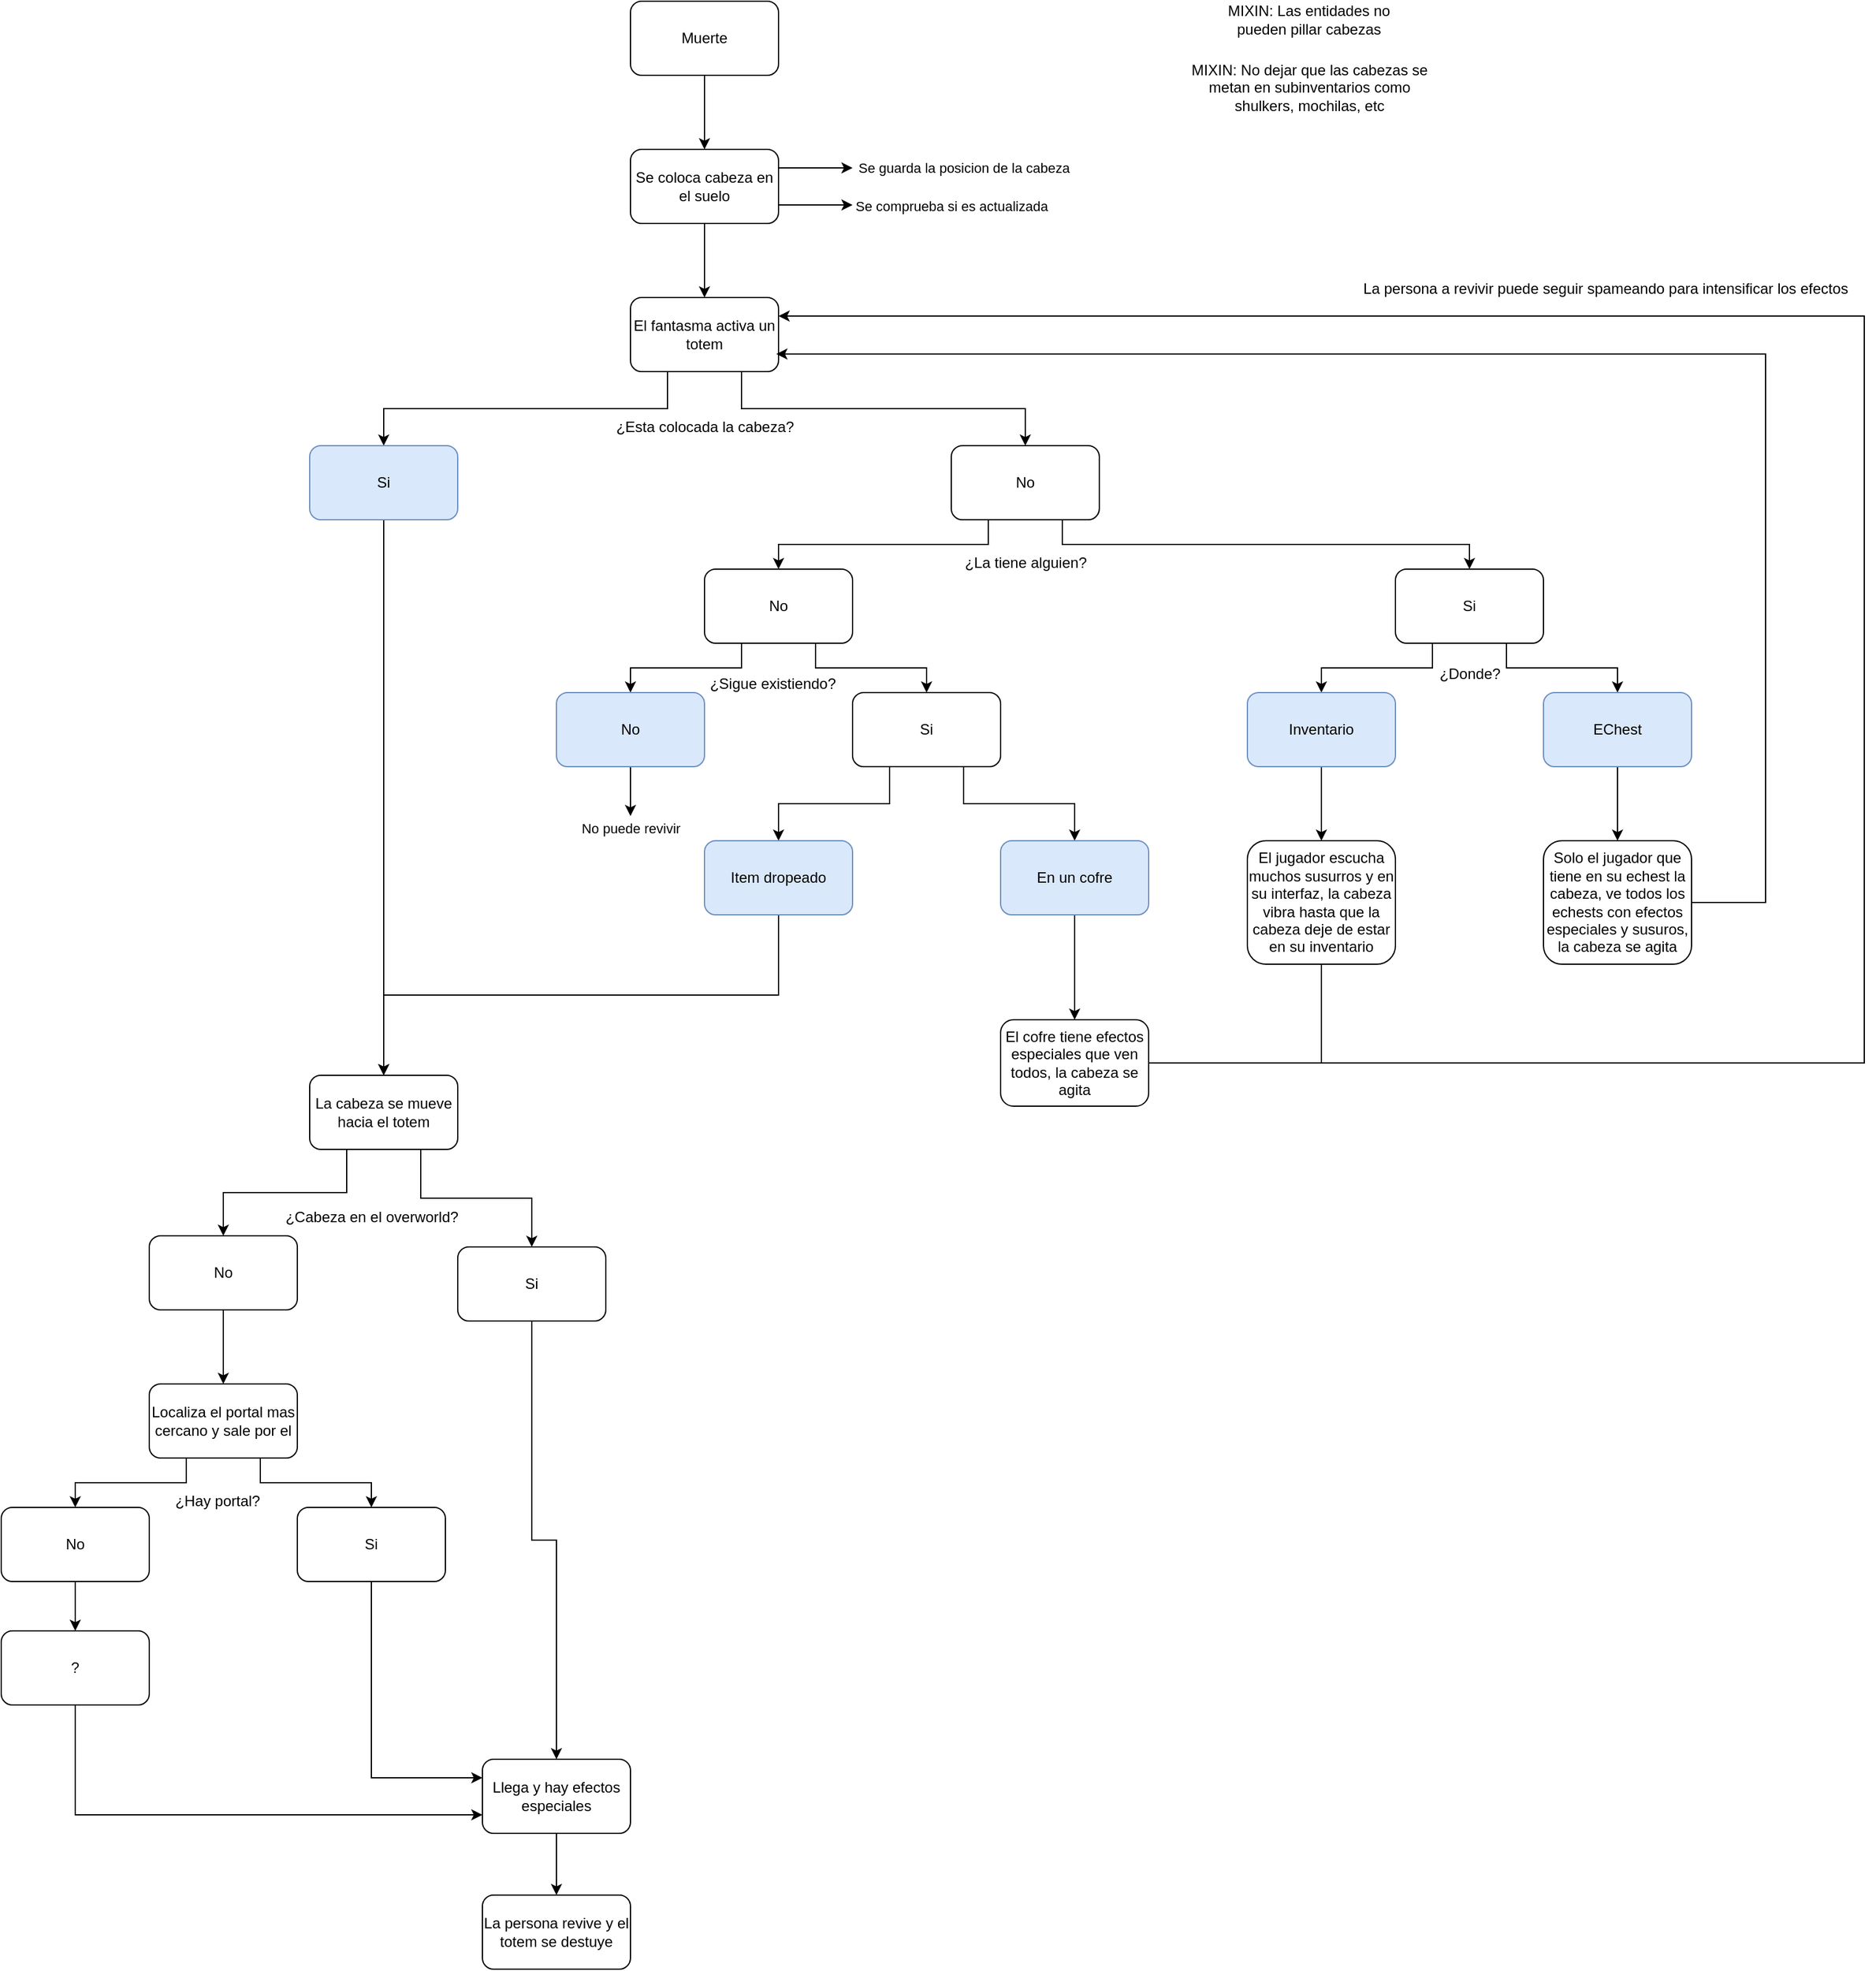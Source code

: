 <mxfile version="24.7.17">
  <diagram name="Página-1" id="j5AMA3MKKG-HFkNEsVsC">
    <mxGraphModel dx="1592" dy="497" grid="1" gridSize="10" guides="1" tooltips="1" connect="1" arrows="1" fold="1" page="1" pageScale="1" pageWidth="827" pageHeight="1169" background="#ffffff" math="0" shadow="0">
      <root>
        <mxCell id="0" />
        <mxCell id="1" parent="0" />
        <mxCell id="EYEAUQKpjQsUeQY74ElF-3" style="edgeStyle=orthogonalEdgeStyle;rounded=0;orthogonalLoop=1;jettySize=auto;html=1;exitX=0.5;exitY=1;exitDx=0;exitDy=0;entryX=0.5;entryY=0;entryDx=0;entryDy=0;" edge="1" parent="1" source="EYEAUQKpjQsUeQY74ElF-1" target="EYEAUQKpjQsUeQY74ElF-2">
          <mxGeometry relative="1" as="geometry" />
        </mxCell>
        <mxCell id="EYEAUQKpjQsUeQY74ElF-1" value="Muerte" style="rounded=1;whiteSpace=wrap;html=1;" vertex="1" parent="1">
          <mxGeometry x="280" y="160" width="120" height="60" as="geometry" />
        </mxCell>
        <mxCell id="EYEAUQKpjQsUeQY74ElF-5" style="edgeStyle=orthogonalEdgeStyle;rounded=0;orthogonalLoop=1;jettySize=auto;html=1;exitX=0.5;exitY=1;exitDx=0;exitDy=0;" edge="1" parent="1" source="EYEAUQKpjQsUeQY74ElF-2" target="EYEAUQKpjQsUeQY74ElF-4">
          <mxGeometry relative="1" as="geometry" />
        </mxCell>
        <mxCell id="EYEAUQKpjQsUeQY74ElF-13" style="edgeStyle=orthogonalEdgeStyle;rounded=0;orthogonalLoop=1;jettySize=auto;html=1;exitX=1;exitY=0.25;exitDx=0;exitDy=0;" edge="1" parent="1" source="EYEAUQKpjQsUeQY74ElF-2">
          <mxGeometry relative="1" as="geometry">
            <mxPoint x="460" y="295" as="targetPoint" />
            <mxPoint x="450" y="270" as="sourcePoint" />
          </mxGeometry>
        </mxCell>
        <mxCell id="EYEAUQKpjQsUeQY74ElF-14" value="Se guarda la posicion de la cabeza" style="edgeLabel;html=1;align=center;verticalAlign=middle;resizable=0;points=[];" vertex="1" connectable="0" parent="EYEAUQKpjQsUeQY74ElF-13">
          <mxGeometry x="0.868" relative="1" as="geometry">
            <mxPoint x="94" as="offset" />
          </mxGeometry>
        </mxCell>
        <mxCell id="EYEAUQKpjQsUeQY74ElF-15" style="edgeStyle=orthogonalEdgeStyle;rounded=0;orthogonalLoop=1;jettySize=auto;html=1;exitX=1;exitY=0.75;exitDx=0;exitDy=0;" edge="1" parent="1" source="EYEAUQKpjQsUeQY74ElF-2">
          <mxGeometry relative="1" as="geometry">
            <mxPoint x="460" y="325" as="targetPoint" />
          </mxGeometry>
        </mxCell>
        <mxCell id="EYEAUQKpjQsUeQY74ElF-16" value="Se comprueba si es actualizada" style="edgeLabel;html=1;align=center;verticalAlign=middle;resizable=0;points=[];" vertex="1" connectable="0" parent="EYEAUQKpjQsUeQY74ElF-15">
          <mxGeometry x="0.9" y="-1" relative="1" as="geometry">
            <mxPoint x="83" as="offset" />
          </mxGeometry>
        </mxCell>
        <mxCell id="EYEAUQKpjQsUeQY74ElF-2" value="Se coloca cabeza en el suelo" style="rounded=1;whiteSpace=wrap;html=1;" vertex="1" parent="1">
          <mxGeometry x="280" y="280" width="120" height="60" as="geometry" />
        </mxCell>
        <mxCell id="EYEAUQKpjQsUeQY74ElF-8" style="edgeStyle=orthogonalEdgeStyle;rounded=0;orthogonalLoop=1;jettySize=auto;html=1;exitX=0.25;exitY=1;exitDx=0;exitDy=0;entryX=0.5;entryY=0;entryDx=0;entryDy=0;" edge="1" parent="1" source="EYEAUQKpjQsUeQY74ElF-4" target="EYEAUQKpjQsUeQY74ElF-6">
          <mxGeometry relative="1" as="geometry" />
        </mxCell>
        <mxCell id="EYEAUQKpjQsUeQY74ElF-9" style="edgeStyle=orthogonalEdgeStyle;rounded=0;orthogonalLoop=1;jettySize=auto;html=1;exitX=0.75;exitY=1;exitDx=0;exitDy=0;entryX=0.5;entryY=0;entryDx=0;entryDy=0;" edge="1" parent="1" source="EYEAUQKpjQsUeQY74ElF-4" target="EYEAUQKpjQsUeQY74ElF-7">
          <mxGeometry relative="1" as="geometry" />
        </mxCell>
        <mxCell id="EYEAUQKpjQsUeQY74ElF-4" value="El fantasma activa un totem" style="rounded=1;whiteSpace=wrap;html=1;" vertex="1" parent="1">
          <mxGeometry x="280" y="400" width="120" height="60" as="geometry" />
        </mxCell>
        <mxCell id="EYEAUQKpjQsUeQY74ElF-58" style="edgeStyle=orthogonalEdgeStyle;rounded=0;orthogonalLoop=1;jettySize=auto;html=1;exitX=0.5;exitY=1;exitDx=0;exitDy=0;" edge="1" parent="1" source="EYEAUQKpjQsUeQY74ElF-6" target="EYEAUQKpjQsUeQY74ElF-27">
          <mxGeometry relative="1" as="geometry" />
        </mxCell>
        <mxCell id="EYEAUQKpjQsUeQY74ElF-6" value="Si" style="rounded=1;whiteSpace=wrap;html=1;fillColor=#dae8fc;strokeColor=#6c8ebf;" vertex="1" parent="1">
          <mxGeometry x="20" y="520" width="120" height="60" as="geometry" />
        </mxCell>
        <mxCell id="EYEAUQKpjQsUeQY74ElF-32" style="edgeStyle=orthogonalEdgeStyle;rounded=0;orthogonalLoop=1;jettySize=auto;html=1;exitX=0.25;exitY=1;exitDx=0;exitDy=0;" edge="1" parent="1" source="EYEAUQKpjQsUeQY74ElF-7" target="EYEAUQKpjQsUeQY74ElF-31">
          <mxGeometry relative="1" as="geometry" />
        </mxCell>
        <mxCell id="EYEAUQKpjQsUeQY74ElF-33" style="edgeStyle=orthogonalEdgeStyle;rounded=0;orthogonalLoop=1;jettySize=auto;html=1;exitX=0.75;exitY=1;exitDx=0;exitDy=0;" edge="1" parent="1" source="EYEAUQKpjQsUeQY74ElF-7" target="EYEAUQKpjQsUeQY74ElF-30">
          <mxGeometry relative="1" as="geometry" />
        </mxCell>
        <mxCell id="EYEAUQKpjQsUeQY74ElF-7" value="No" style="rounded=1;whiteSpace=wrap;html=1;" vertex="1" parent="1">
          <mxGeometry x="540" y="520" width="120" height="60" as="geometry" />
        </mxCell>
        <mxCell id="EYEAUQKpjQsUeQY74ElF-11" value="¿Esta colocada la cabeza?" style="text;html=1;align=center;verticalAlign=middle;resizable=0;points=[];autosize=1;strokeColor=none;fillColor=none;" vertex="1" parent="1">
          <mxGeometry x="255" y="490" width="170" height="30" as="geometry" />
        </mxCell>
        <mxCell id="EYEAUQKpjQsUeQY74ElF-80" style="edgeStyle=orthogonalEdgeStyle;rounded=0;orthogonalLoop=1;jettySize=auto;html=1;exitX=0.25;exitY=1;exitDx=0;exitDy=0;" edge="1" parent="1" source="EYEAUQKpjQsUeQY74ElF-27" target="EYEAUQKpjQsUeQY74ElF-79">
          <mxGeometry relative="1" as="geometry" />
        </mxCell>
        <mxCell id="EYEAUQKpjQsUeQY74ElF-81" style="edgeStyle=orthogonalEdgeStyle;rounded=0;orthogonalLoop=1;jettySize=auto;html=1;exitX=0.75;exitY=1;exitDx=0;exitDy=0;" edge="1" parent="1" source="EYEAUQKpjQsUeQY74ElF-27" target="EYEAUQKpjQsUeQY74ElF-78">
          <mxGeometry relative="1" as="geometry" />
        </mxCell>
        <mxCell id="EYEAUQKpjQsUeQY74ElF-27" value="La cabeza se mueve hacia el totem" style="rounded=1;whiteSpace=wrap;html=1;" vertex="1" parent="1">
          <mxGeometry x="20" y="1030" width="120" height="60" as="geometry" />
        </mxCell>
        <mxCell id="EYEAUQKpjQsUeQY74ElF-41" style="edgeStyle=orthogonalEdgeStyle;rounded=0;orthogonalLoop=1;jettySize=auto;html=1;exitX=0.25;exitY=1;exitDx=0;exitDy=0;entryX=0.5;entryY=0;entryDx=0;entryDy=0;" edge="1" parent="1" source="EYEAUQKpjQsUeQY74ElF-30" target="EYEAUQKpjQsUeQY74ElF-37">
          <mxGeometry relative="1" as="geometry" />
        </mxCell>
        <mxCell id="EYEAUQKpjQsUeQY74ElF-42" style="edgeStyle=orthogonalEdgeStyle;rounded=0;orthogonalLoop=1;jettySize=auto;html=1;exitX=0.75;exitY=1;exitDx=0;exitDy=0;" edge="1" parent="1" source="EYEAUQKpjQsUeQY74ElF-30" target="EYEAUQKpjQsUeQY74ElF-38">
          <mxGeometry relative="1" as="geometry" />
        </mxCell>
        <mxCell id="EYEAUQKpjQsUeQY74ElF-30" value="Si" style="rounded=1;whiteSpace=wrap;html=1;" vertex="1" parent="1">
          <mxGeometry x="900" y="620" width="120" height="60" as="geometry" />
        </mxCell>
        <mxCell id="EYEAUQKpjQsUeQY74ElF-47" style="edgeStyle=orthogonalEdgeStyle;rounded=0;orthogonalLoop=1;jettySize=auto;html=1;exitX=0.25;exitY=1;exitDx=0;exitDy=0;entryX=0.5;entryY=0;entryDx=0;entryDy=0;" edge="1" parent="1" source="EYEAUQKpjQsUeQY74ElF-31" target="EYEAUQKpjQsUeQY74ElF-44">
          <mxGeometry relative="1" as="geometry" />
        </mxCell>
        <mxCell id="EYEAUQKpjQsUeQY74ElF-48" style="edgeStyle=orthogonalEdgeStyle;rounded=0;orthogonalLoop=1;jettySize=auto;html=1;exitX=0.75;exitY=1;exitDx=0;exitDy=0;entryX=0.5;entryY=0;entryDx=0;entryDy=0;" edge="1" parent="1" source="EYEAUQKpjQsUeQY74ElF-31" target="EYEAUQKpjQsUeQY74ElF-45">
          <mxGeometry relative="1" as="geometry" />
        </mxCell>
        <mxCell id="EYEAUQKpjQsUeQY74ElF-31" value="No" style="rounded=1;whiteSpace=wrap;html=1;" vertex="1" parent="1">
          <mxGeometry x="340" y="620" width="120" height="60" as="geometry" />
        </mxCell>
        <mxCell id="EYEAUQKpjQsUeQY74ElF-34" value="¿La tiene alguien?" style="text;html=1;align=center;verticalAlign=middle;resizable=0;points=[];autosize=1;strokeColor=none;fillColor=none;" vertex="1" parent="1">
          <mxGeometry x="540" y="600" width="120" height="30" as="geometry" />
        </mxCell>
        <mxCell id="EYEAUQKpjQsUeQY74ElF-61" style="edgeStyle=orthogonalEdgeStyle;rounded=0;orthogonalLoop=1;jettySize=auto;html=1;exitX=0.5;exitY=1;exitDx=0;exitDy=0;entryX=0.5;entryY=0;entryDx=0;entryDy=0;" edge="1" parent="1" source="EYEAUQKpjQsUeQY74ElF-37" target="EYEAUQKpjQsUeQY74ElF-60">
          <mxGeometry relative="1" as="geometry" />
        </mxCell>
        <mxCell id="EYEAUQKpjQsUeQY74ElF-37" value="Inventario" style="rounded=1;whiteSpace=wrap;html=1;fillColor=#dae8fc;strokeColor=#6c8ebf;" vertex="1" parent="1">
          <mxGeometry x="780" y="720" width="120" height="60" as="geometry" />
        </mxCell>
        <mxCell id="EYEAUQKpjQsUeQY74ElF-66" style="edgeStyle=orthogonalEdgeStyle;rounded=0;orthogonalLoop=1;jettySize=auto;html=1;exitX=0.5;exitY=1;exitDx=0;exitDy=0;" edge="1" parent="1" source="EYEAUQKpjQsUeQY74ElF-38" target="EYEAUQKpjQsUeQY74ElF-65">
          <mxGeometry relative="1" as="geometry" />
        </mxCell>
        <mxCell id="EYEAUQKpjQsUeQY74ElF-38" value="EChest" style="rounded=1;whiteSpace=wrap;html=1;fillColor=#dae8fc;strokeColor=#6c8ebf;" vertex="1" parent="1">
          <mxGeometry x="1020" y="720" width="120" height="60" as="geometry" />
        </mxCell>
        <mxCell id="EYEAUQKpjQsUeQY74ElF-43" value="¿Donde?" style="text;html=1;align=center;verticalAlign=middle;resizable=0;points=[];autosize=1;strokeColor=none;fillColor=none;" vertex="1" parent="1">
          <mxGeometry x="925" y="690" width="70" height="30" as="geometry" />
        </mxCell>
        <mxCell id="EYEAUQKpjQsUeQY74ElF-50" style="edgeStyle=orthogonalEdgeStyle;rounded=0;orthogonalLoop=1;jettySize=auto;html=1;exitX=0.5;exitY=1;exitDx=0;exitDy=0;" edge="1" parent="1" source="EYEAUQKpjQsUeQY74ElF-44">
          <mxGeometry relative="1" as="geometry">
            <mxPoint x="280" y="820" as="targetPoint" />
          </mxGeometry>
        </mxCell>
        <mxCell id="EYEAUQKpjQsUeQY74ElF-51" value="No puede revivir" style="edgeLabel;html=1;align=center;verticalAlign=middle;resizable=0;points=[];" vertex="1" connectable="0" parent="EYEAUQKpjQsUeQY74ElF-50">
          <mxGeometry x="0.851" y="1" relative="1" as="geometry">
            <mxPoint x="-1" y="13" as="offset" />
          </mxGeometry>
        </mxCell>
        <mxCell id="EYEAUQKpjQsUeQY74ElF-44" value="No" style="rounded=1;whiteSpace=wrap;html=1;fillColor=#dae8fc;strokeColor=#6c8ebf;" vertex="1" parent="1">
          <mxGeometry x="220" y="720" width="120" height="60" as="geometry" />
        </mxCell>
        <mxCell id="EYEAUQKpjQsUeQY74ElF-54" style="edgeStyle=orthogonalEdgeStyle;rounded=0;orthogonalLoop=1;jettySize=auto;html=1;exitX=0.25;exitY=1;exitDx=0;exitDy=0;entryX=0.5;entryY=0;entryDx=0;entryDy=0;" edge="1" parent="1" source="EYEAUQKpjQsUeQY74ElF-45" target="EYEAUQKpjQsUeQY74ElF-52">
          <mxGeometry relative="1" as="geometry" />
        </mxCell>
        <mxCell id="EYEAUQKpjQsUeQY74ElF-55" style="edgeStyle=orthogonalEdgeStyle;rounded=0;orthogonalLoop=1;jettySize=auto;html=1;exitX=0.75;exitY=1;exitDx=0;exitDy=0;entryX=0.5;entryY=0;entryDx=0;entryDy=0;" edge="1" parent="1" source="EYEAUQKpjQsUeQY74ElF-45" target="EYEAUQKpjQsUeQY74ElF-53">
          <mxGeometry relative="1" as="geometry" />
        </mxCell>
        <mxCell id="EYEAUQKpjQsUeQY74ElF-45" value="Si" style="rounded=1;whiteSpace=wrap;html=1;" vertex="1" parent="1">
          <mxGeometry x="460" y="720" width="120" height="60" as="geometry" />
        </mxCell>
        <mxCell id="EYEAUQKpjQsUeQY74ElF-49" value="¿Sigue existiendo?" style="text;html=1;align=center;verticalAlign=middle;resizable=0;points=[];autosize=1;strokeColor=none;fillColor=none;" vertex="1" parent="1">
          <mxGeometry x="330" y="698" width="130" height="30" as="geometry" />
        </mxCell>
        <mxCell id="EYEAUQKpjQsUeQY74ElF-59" style="edgeStyle=orthogonalEdgeStyle;rounded=0;orthogonalLoop=1;jettySize=auto;html=1;exitX=0.5;exitY=1;exitDx=0;exitDy=0;entryX=0.5;entryY=0;entryDx=0;entryDy=0;" edge="1" parent="1" source="EYEAUQKpjQsUeQY74ElF-52" target="EYEAUQKpjQsUeQY74ElF-27">
          <mxGeometry relative="1" as="geometry" />
        </mxCell>
        <mxCell id="EYEAUQKpjQsUeQY74ElF-52" value="Item dropeado" style="rounded=1;whiteSpace=wrap;html=1;fillColor=#dae8fc;strokeColor=#6c8ebf;" vertex="1" parent="1">
          <mxGeometry x="340" y="840" width="120" height="60" as="geometry" />
        </mxCell>
        <mxCell id="EYEAUQKpjQsUeQY74ElF-69" style="edgeStyle=orthogonalEdgeStyle;rounded=0;orthogonalLoop=1;jettySize=auto;html=1;exitX=0.5;exitY=1;exitDx=0;exitDy=0;entryX=0.5;entryY=0;entryDx=0;entryDy=0;" edge="1" parent="1" source="EYEAUQKpjQsUeQY74ElF-53" target="EYEAUQKpjQsUeQY74ElF-68">
          <mxGeometry relative="1" as="geometry" />
        </mxCell>
        <mxCell id="EYEAUQKpjQsUeQY74ElF-53" value="En un cofre" style="rounded=1;whiteSpace=wrap;html=1;fillColor=#dae8fc;strokeColor=#6c8ebf;" vertex="1" parent="1">
          <mxGeometry x="580" y="840" width="120" height="60" as="geometry" />
        </mxCell>
        <mxCell id="EYEAUQKpjQsUeQY74ElF-64" style="edgeStyle=orthogonalEdgeStyle;rounded=0;orthogonalLoop=1;jettySize=auto;html=1;exitX=0.5;exitY=1;exitDx=0;exitDy=0;entryX=1;entryY=0.25;entryDx=0;entryDy=0;" edge="1" parent="1" source="EYEAUQKpjQsUeQY74ElF-60" target="EYEAUQKpjQsUeQY74ElF-4">
          <mxGeometry relative="1" as="geometry">
            <Array as="points">
              <mxPoint x="840" y="1020" />
              <mxPoint x="1280" y="1020" />
              <mxPoint x="1280" y="415" />
            </Array>
          </mxGeometry>
        </mxCell>
        <mxCell id="EYEAUQKpjQsUeQY74ElF-60" value="El jugador escucha&lt;div&gt;muchos susurros y en su interfaz, la cabeza vibra hasta que la cabeza deje de estar en su inventario&lt;/div&gt;" style="rounded=1;whiteSpace=wrap;html=1;" vertex="1" parent="1">
          <mxGeometry x="780" y="840" width="120" height="100" as="geometry" />
        </mxCell>
        <mxCell id="EYEAUQKpjQsUeQY74ElF-67" style="edgeStyle=orthogonalEdgeStyle;rounded=0;orthogonalLoop=1;jettySize=auto;html=1;exitX=1;exitY=0.5;exitDx=0;exitDy=0;entryX=0.985;entryY=0.762;entryDx=0;entryDy=0;entryPerimeter=0;" edge="1" parent="1" source="EYEAUQKpjQsUeQY74ElF-65" target="EYEAUQKpjQsUeQY74ElF-4">
          <mxGeometry relative="1" as="geometry">
            <mxPoint x="420" y="450" as="targetPoint" />
            <Array as="points">
              <mxPoint x="1200" y="890" />
              <mxPoint x="1200" y="446" />
            </Array>
          </mxGeometry>
        </mxCell>
        <mxCell id="EYEAUQKpjQsUeQY74ElF-65" value="Solo el jugador que tiene en su echest la cabeza, ve todos los echests con efectos especiales y susuros, la cabeza se agita" style="rounded=1;whiteSpace=wrap;html=1;" vertex="1" parent="1">
          <mxGeometry x="1020" y="840" width="120" height="100" as="geometry" />
        </mxCell>
        <mxCell id="EYEAUQKpjQsUeQY74ElF-70" style="edgeStyle=orthogonalEdgeStyle;rounded=0;orthogonalLoop=1;jettySize=auto;html=1;exitX=1;exitY=0.5;exitDx=0;exitDy=0;endArrow=none;endFill=0;" edge="1" parent="1" source="EYEAUQKpjQsUeQY74ElF-68">
          <mxGeometry relative="1" as="geometry">
            <mxPoint x="840" y="1020" as="targetPoint" />
          </mxGeometry>
        </mxCell>
        <mxCell id="EYEAUQKpjQsUeQY74ElF-68" value="El cofre tiene efectos especiales que ven todos, la cabeza se agita" style="rounded=1;whiteSpace=wrap;html=1;" vertex="1" parent="1">
          <mxGeometry x="580" y="985" width="120" height="70" as="geometry" />
        </mxCell>
        <mxCell id="EYEAUQKpjQsUeQY74ElF-74" style="edgeStyle=orthogonalEdgeStyle;rounded=0;orthogonalLoop=1;jettySize=auto;html=1;exitX=0.5;exitY=1;exitDx=0;exitDy=0;entryX=0.5;entryY=0;entryDx=0;entryDy=0;" edge="1" parent="1" source="EYEAUQKpjQsUeQY74ElF-71" target="EYEAUQKpjQsUeQY74ElF-73">
          <mxGeometry relative="1" as="geometry" />
        </mxCell>
        <mxCell id="EYEAUQKpjQsUeQY74ElF-71" value="Llega y hay efectos especiales" style="rounded=1;whiteSpace=wrap;html=1;" vertex="1" parent="1">
          <mxGeometry x="160" y="1584" width="120" height="60" as="geometry" />
        </mxCell>
        <mxCell id="EYEAUQKpjQsUeQY74ElF-73" value="La persona revive y el totem se destuye" style="rounded=1;whiteSpace=wrap;html=1;" vertex="1" parent="1">
          <mxGeometry x="160" y="1694" width="120" height="60" as="geometry" />
        </mxCell>
        <mxCell id="EYEAUQKpjQsUeQY74ElF-75" value="La persona a revivir puede seguir spameando para intensificar los efectos" style="text;html=1;align=center;verticalAlign=middle;resizable=0;points=[];autosize=1;strokeColor=none;fillColor=none;" vertex="1" parent="1">
          <mxGeometry x="860" y="378" width="420" height="30" as="geometry" />
        </mxCell>
        <mxCell id="EYEAUQKpjQsUeQY74ElF-76" value="MIXIN: Las entidades no pueden pillar cabezas" style="text;html=1;align=center;verticalAlign=middle;whiteSpace=wrap;rounded=0;" vertex="1" parent="1">
          <mxGeometry x="750" y="160" width="160" height="30" as="geometry" />
        </mxCell>
        <mxCell id="EYEAUQKpjQsUeQY74ElF-77" value="MIXIN: No dejar que las cabezas se metan en subinventarios como shulkers, mochilas, etc" style="text;html=1;align=center;verticalAlign=middle;whiteSpace=wrap;rounded=0;" vertex="1" parent="1">
          <mxGeometry x="728.5" y="210" width="203" height="40" as="geometry" />
        </mxCell>
        <mxCell id="EYEAUQKpjQsUeQY74ElF-90" style="edgeStyle=orthogonalEdgeStyle;rounded=0;orthogonalLoop=1;jettySize=auto;html=1;exitX=0.5;exitY=1;exitDx=0;exitDy=0;entryX=0.5;entryY=0;entryDx=0;entryDy=0;" edge="1" parent="1" source="EYEAUQKpjQsUeQY74ElF-78" target="EYEAUQKpjQsUeQY74ElF-71">
          <mxGeometry relative="1" as="geometry" />
        </mxCell>
        <mxCell id="EYEAUQKpjQsUeQY74ElF-78" value="Si" style="rounded=1;whiteSpace=wrap;html=1;" vertex="1" parent="1">
          <mxGeometry x="140" y="1169" width="120" height="60" as="geometry" />
        </mxCell>
        <mxCell id="EYEAUQKpjQsUeQY74ElF-84" style="edgeStyle=orthogonalEdgeStyle;rounded=0;orthogonalLoop=1;jettySize=auto;html=1;exitX=0.5;exitY=1;exitDx=0;exitDy=0;entryX=0.5;entryY=0;entryDx=0;entryDy=0;" edge="1" parent="1" source="EYEAUQKpjQsUeQY74ElF-79" target="EYEAUQKpjQsUeQY74ElF-83">
          <mxGeometry relative="1" as="geometry" />
        </mxCell>
        <mxCell id="EYEAUQKpjQsUeQY74ElF-79" value="No" style="rounded=1;whiteSpace=wrap;html=1;" vertex="1" parent="1">
          <mxGeometry x="-110" y="1160" width="120" height="60" as="geometry" />
        </mxCell>
        <mxCell id="EYEAUQKpjQsUeQY74ElF-82" value="¿Cabeza en el overworld?" style="text;html=1;align=center;verticalAlign=middle;resizable=0;points=[];autosize=1;strokeColor=none;fillColor=none;" vertex="1" parent="1">
          <mxGeometry x="-10" y="1130" width="160" height="30" as="geometry" />
        </mxCell>
        <mxCell id="EYEAUQKpjQsUeQY74ElF-87" style="edgeStyle=orthogonalEdgeStyle;rounded=0;orthogonalLoop=1;jettySize=auto;html=1;exitX=0.25;exitY=1;exitDx=0;exitDy=0;entryX=0.5;entryY=0;entryDx=0;entryDy=0;" edge="1" parent="1" source="EYEAUQKpjQsUeQY74ElF-83" target="EYEAUQKpjQsUeQY74ElF-85">
          <mxGeometry relative="1" as="geometry" />
        </mxCell>
        <mxCell id="EYEAUQKpjQsUeQY74ElF-88" style="edgeStyle=orthogonalEdgeStyle;rounded=0;orthogonalLoop=1;jettySize=auto;html=1;exitX=0.75;exitY=1;exitDx=0;exitDy=0;entryX=0.5;entryY=0;entryDx=0;entryDy=0;" edge="1" parent="1" source="EYEAUQKpjQsUeQY74ElF-83" target="EYEAUQKpjQsUeQY74ElF-86">
          <mxGeometry relative="1" as="geometry" />
        </mxCell>
        <mxCell id="EYEAUQKpjQsUeQY74ElF-83" value="Localiza el portal mas cercano y sale por el" style="rounded=1;whiteSpace=wrap;html=1;" vertex="1" parent="1">
          <mxGeometry x="-110" y="1280" width="120" height="60" as="geometry" />
        </mxCell>
        <mxCell id="EYEAUQKpjQsUeQY74ElF-93" style="edgeStyle=orthogonalEdgeStyle;rounded=0;orthogonalLoop=1;jettySize=auto;html=1;exitX=0.5;exitY=1;exitDx=0;exitDy=0;entryX=0.5;entryY=0;entryDx=0;entryDy=0;" edge="1" parent="1" source="EYEAUQKpjQsUeQY74ElF-85" target="EYEAUQKpjQsUeQY74ElF-92">
          <mxGeometry relative="1" as="geometry" />
        </mxCell>
        <mxCell id="EYEAUQKpjQsUeQY74ElF-85" value="No" style="rounded=1;whiteSpace=wrap;html=1;" vertex="1" parent="1">
          <mxGeometry x="-230" y="1380" width="120" height="60" as="geometry" />
        </mxCell>
        <mxCell id="EYEAUQKpjQsUeQY74ElF-91" style="edgeStyle=orthogonalEdgeStyle;rounded=0;orthogonalLoop=1;jettySize=auto;html=1;exitX=0.5;exitY=1;exitDx=0;exitDy=0;entryX=0;entryY=0.25;entryDx=0;entryDy=0;" edge="1" parent="1" source="EYEAUQKpjQsUeQY74ElF-86" target="EYEAUQKpjQsUeQY74ElF-71">
          <mxGeometry relative="1" as="geometry" />
        </mxCell>
        <mxCell id="EYEAUQKpjQsUeQY74ElF-86" value="Si" style="rounded=1;whiteSpace=wrap;html=1;" vertex="1" parent="1">
          <mxGeometry x="10" y="1380" width="120" height="60" as="geometry" />
        </mxCell>
        <mxCell id="EYEAUQKpjQsUeQY74ElF-89" value="¿Hay portal?" style="text;html=1;align=center;verticalAlign=middle;resizable=0;points=[];autosize=1;strokeColor=none;fillColor=none;" vertex="1" parent="1">
          <mxGeometry x="-100" y="1360" width="90" height="30" as="geometry" />
        </mxCell>
        <mxCell id="EYEAUQKpjQsUeQY74ElF-94" style="edgeStyle=orthogonalEdgeStyle;rounded=0;orthogonalLoop=1;jettySize=auto;html=1;exitX=0.5;exitY=1;exitDx=0;exitDy=0;entryX=0;entryY=0.75;entryDx=0;entryDy=0;" edge="1" parent="1" source="EYEAUQKpjQsUeQY74ElF-92" target="EYEAUQKpjQsUeQY74ElF-71">
          <mxGeometry relative="1" as="geometry" />
        </mxCell>
        <mxCell id="EYEAUQKpjQsUeQY74ElF-92" value="?" style="rounded=1;whiteSpace=wrap;html=1;" vertex="1" parent="1">
          <mxGeometry x="-230" y="1480" width="120" height="60" as="geometry" />
        </mxCell>
      </root>
    </mxGraphModel>
  </diagram>
</mxfile>
